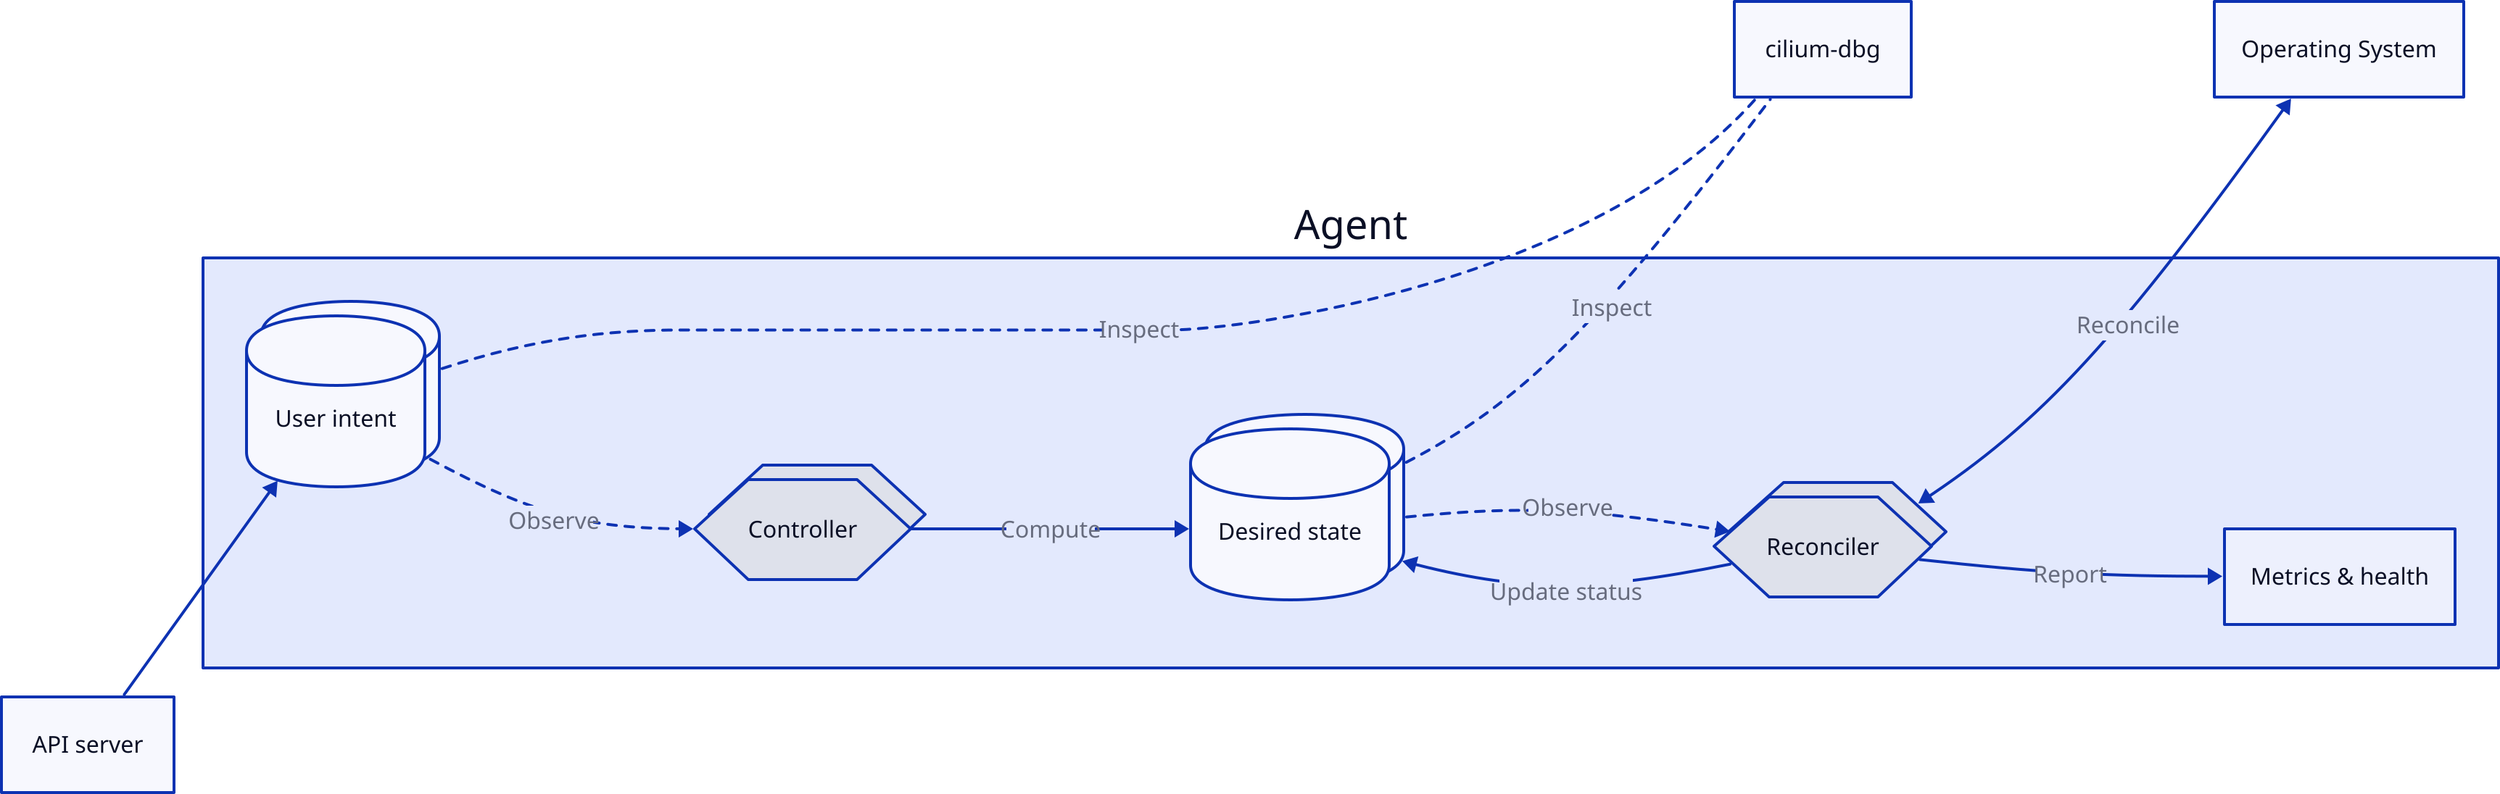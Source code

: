 # Regenerate with:
#
#   $ d2 statedb-arch.d2 statedb-arch.svg
#
# See https://github.com/terrastruct/d2/ for install instructions.

vars: {
  d2-config: {
    layout-engine: dagre
    theme-id: 300
	pad: 0
  }
}

direction: right

agent: Agent {
	usertables: User intent {
		shape: cylinder
		style.multiple: true
	}

	controller: Controller {
	    shape: hexagon
		style.multiple: true
	}

	desired: Desired state {
		shape: cylinder
		style.multiple: true
	}

	metricshealth: Metrics & health {}

	reconciler: Reconciler {
	    shape: hexagon
		style.multiple: true
	}

}


dbg: cilium-dbg {}
agent.usertables -- dbg: Inspect {
	style.stroke-dash: 3
}
agent.desired -- dbg: Inspect {
	style.stroke-dash: 3
}

system: Operating System {
}


agent.usertables -> agent.controller: Observe {
	style.stroke-dash: 3
}
agent.controller -> agent.desired: Compute

agent.desired -> agent.reconciler: Observe {
	style.stroke-dash: 3
}
agent.reconciler -> agent.desired: Update status
agent.reconciler <-> system: Reconcile 

agent.reconciler -> agent.metricshealth: Report


api: API server {
	near: bottom-left
}

api -> agent.usertables
